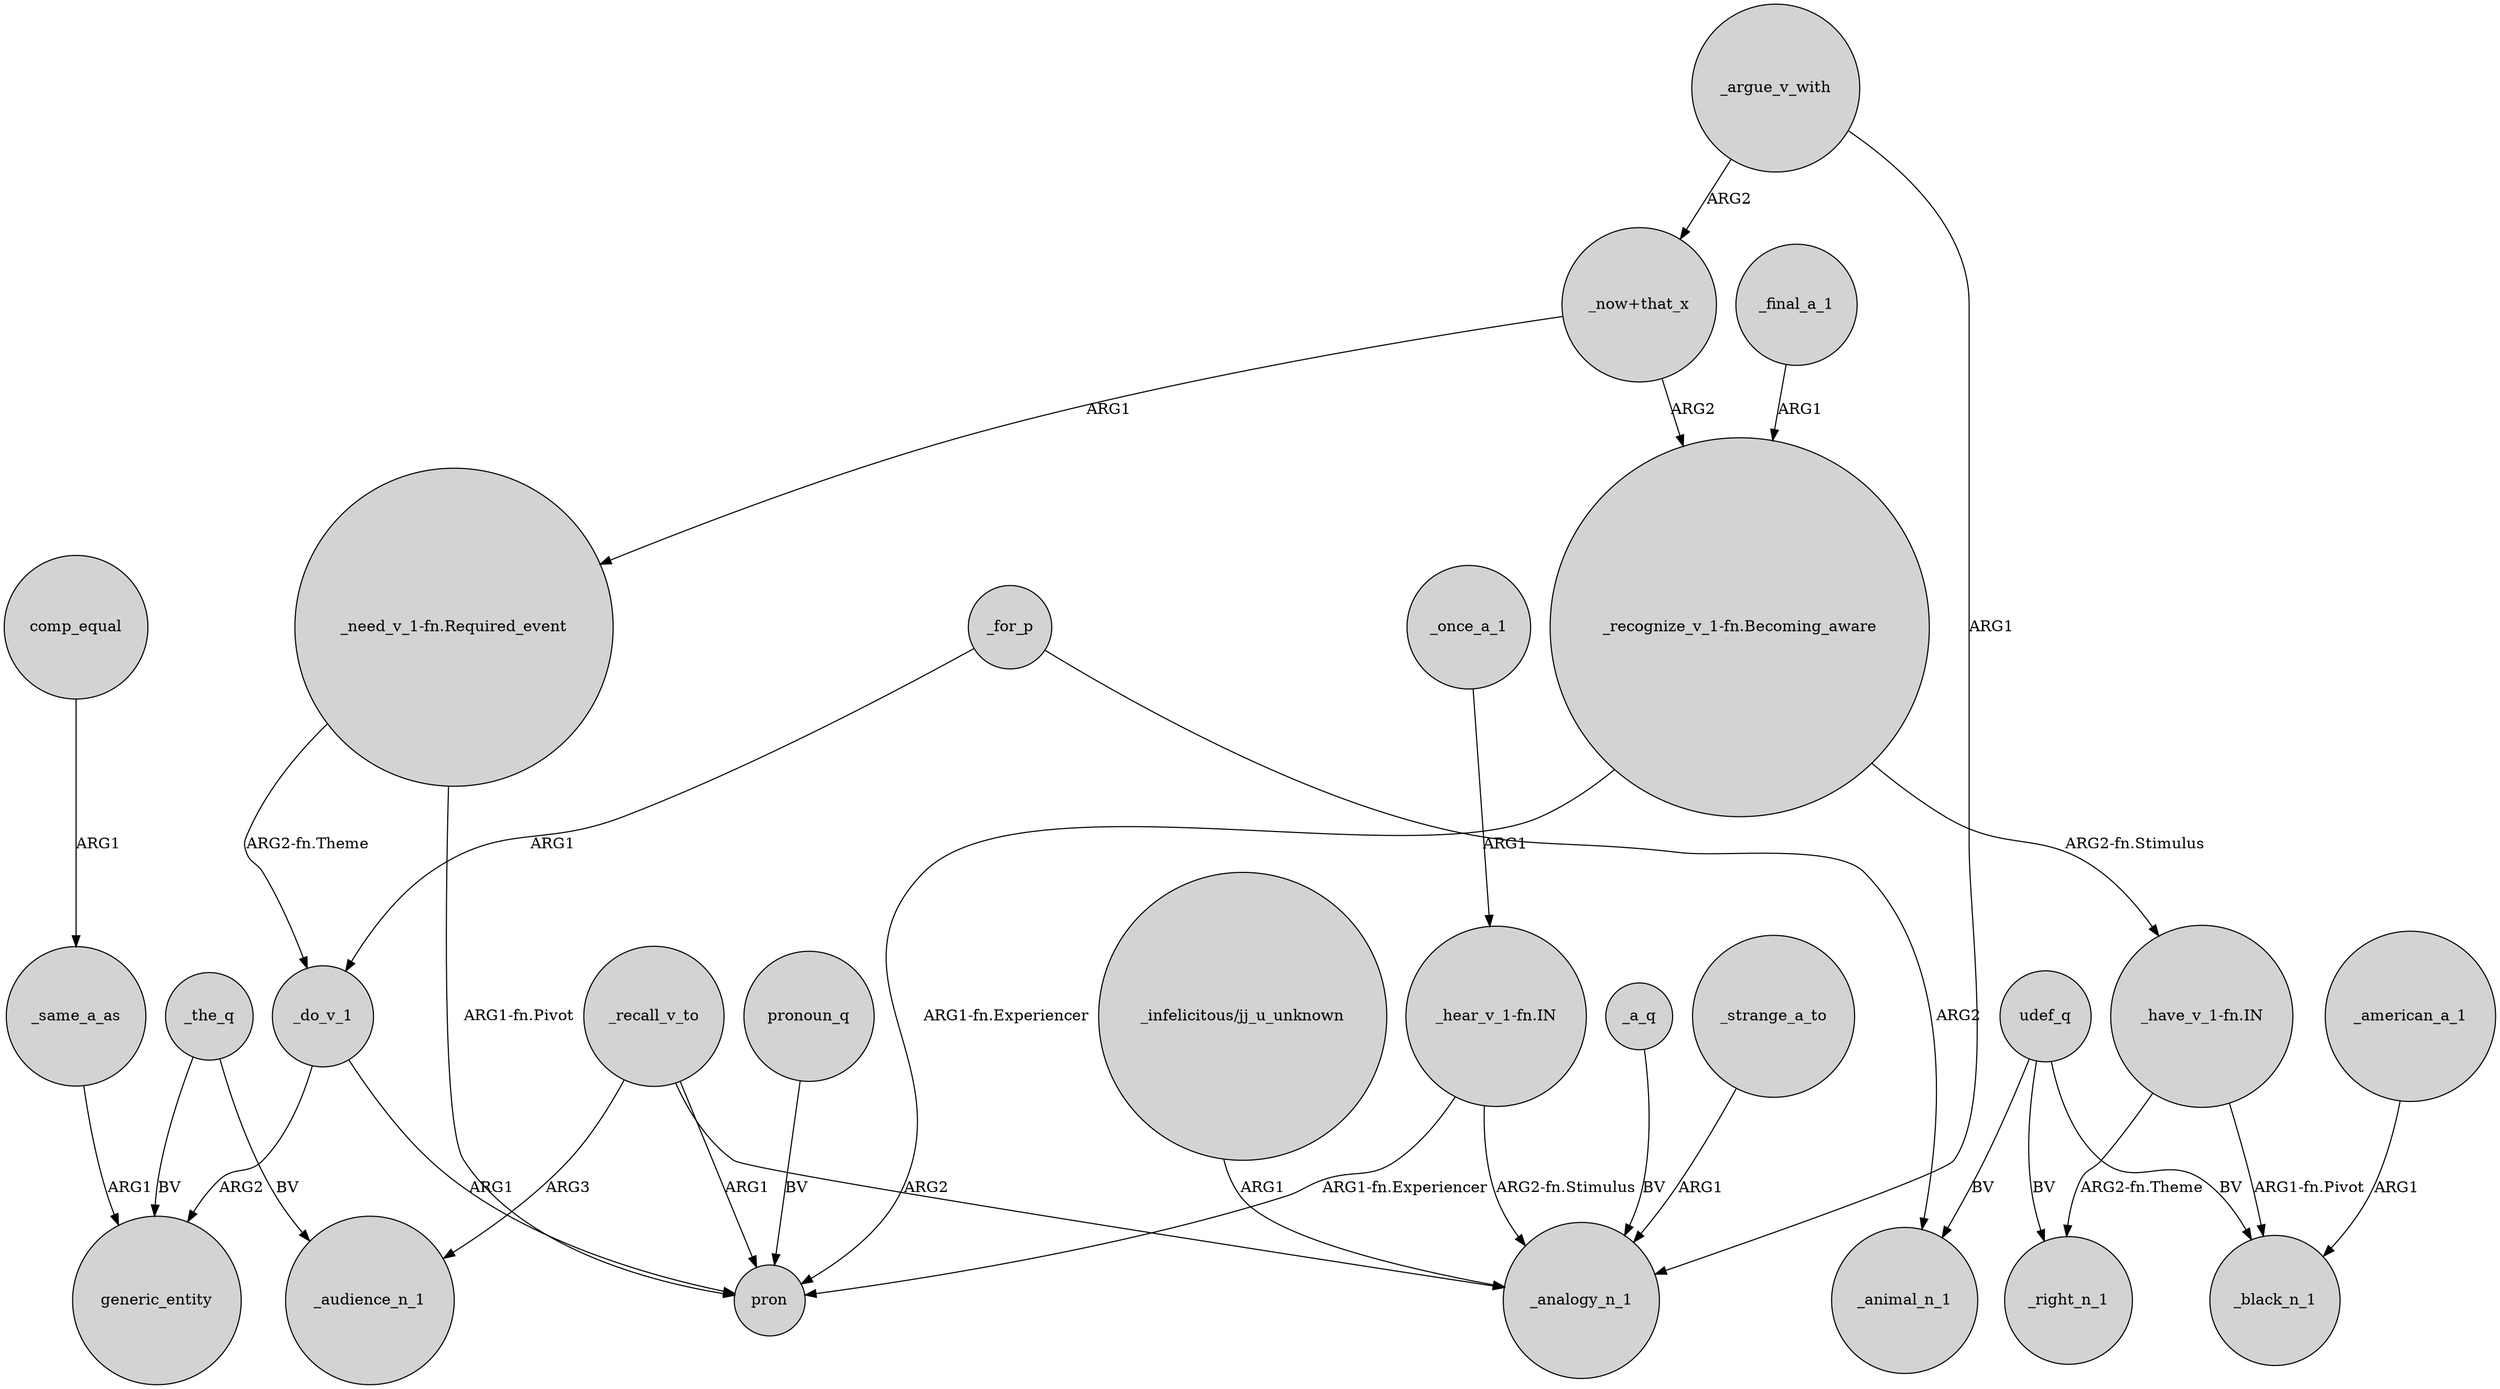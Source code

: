 digraph {
	node [shape=circle style=filled]
	_the_q -> generic_entity [label=BV]
	_argue_v_with -> "_now+that_x" [label=ARG2]
	"_hear_v_1-fn.IN" -> _analogy_n_1 [label="ARG2-fn.Stimulus"]
	"_recognize_v_1-fn.Becoming_aware" -> "_have_v_1-fn.IN" [label="ARG2-fn.Stimulus"]
	"_have_v_1-fn.IN" -> _right_n_1 [label="ARG2-fn.Theme"]
	"_need_v_1-fn.Required_event" -> _do_v_1 [label="ARG2-fn.Theme"]
	"_infelicitous/jj_u_unknown" -> _analogy_n_1 [label=ARG1]
	_american_a_1 -> _black_n_1 [label=ARG1]
	_recall_v_to -> _analogy_n_1 [label=ARG2]
	"_recognize_v_1-fn.Becoming_aware" -> pron [label="ARG1-fn.Experiencer"]
	_argue_v_with -> _analogy_n_1 [label=ARG1]
	_final_a_1 -> "_recognize_v_1-fn.Becoming_aware" [label=ARG1]
	"_need_v_1-fn.Required_event" -> pron [label="ARG1-fn.Pivot"]
	_for_p -> _do_v_1 [label=ARG1]
	"_now+that_x" -> "_need_v_1-fn.Required_event" [label=ARG1]
	_recall_v_to -> pron [label=ARG1]
	_do_v_1 -> generic_entity [label=ARG2]
	_same_a_as -> generic_entity [label=ARG1]
	_a_q -> _analogy_n_1 [label=BV]
	_once_a_1 -> "_hear_v_1-fn.IN" [label=ARG1]
	pronoun_q -> pron [label=BV]
	_for_p -> _animal_n_1 [label=ARG2]
	_recall_v_to -> _audience_n_1 [label=ARG3]
	_do_v_1 -> pron [label=ARG1]
	udef_q -> _animal_n_1 [label=BV]
	comp_equal -> _same_a_as [label=ARG1]
	udef_q -> _right_n_1 [label=BV]
	udef_q -> _black_n_1 [label=BV]
	"_hear_v_1-fn.IN" -> pron [label="ARG1-fn.Experiencer"]
	"_now+that_x" -> "_recognize_v_1-fn.Becoming_aware" [label=ARG2]
	"_have_v_1-fn.IN" -> _black_n_1 [label="ARG1-fn.Pivot"]
	_the_q -> _audience_n_1 [label=BV]
	_strange_a_to -> _analogy_n_1 [label=ARG1]
}
